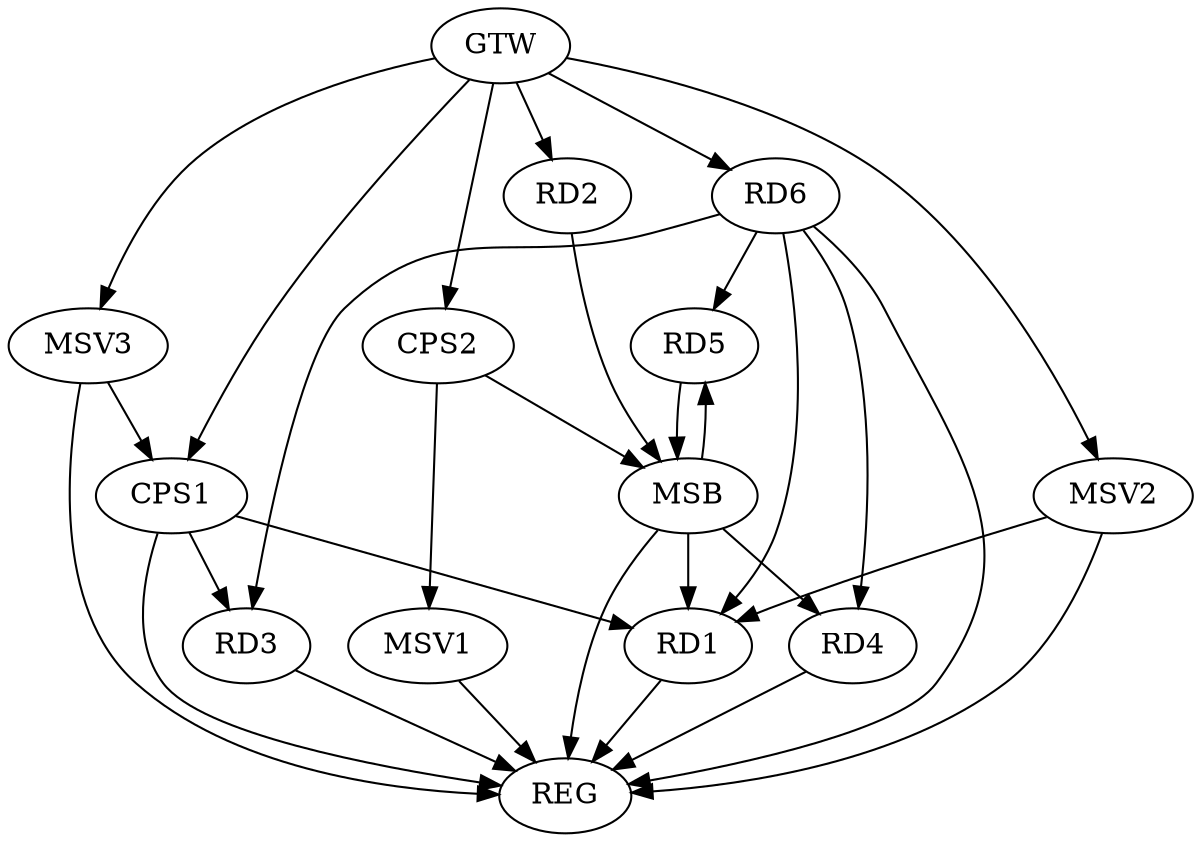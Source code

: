 strict digraph G {
  RD1 [ label="RD1" ];
  RD2 [ label="RD2" ];
  RD3 [ label="RD3" ];
  RD4 [ label="RD4" ];
  RD5 [ label="RD5" ];
  RD6 [ label="RD6" ];
  CPS1 [ label="CPS1" ];
  CPS2 [ label="CPS2" ];
  GTW [ label="GTW" ];
  REG [ label="REG" ];
  MSB [ label="MSB" ];
  MSV1 [ label="MSV1" ];
  MSV2 [ label="MSV2" ];
  MSV3 [ label="MSV3" ];
  RD6 -> RD1;
  CPS1 -> RD1;
  CPS1 -> RD3;
  GTW -> RD2;
  GTW -> RD6;
  GTW -> CPS1;
  GTW -> CPS2;
  RD1 -> REG;
  RD3 -> REG;
  RD4 -> REG;
  CPS1 -> REG;
  RD2 -> MSB;
  MSB -> RD1;
  MSB -> RD4;
  MSB -> REG;
  RD5 -> MSB;
  CPS2 -> MSB;
  MSB -> RD5;
  RD6 -> REG;
  RD6 -> RD3;
  RD6 -> RD5;
  RD6 -> RD4;
  CPS2 -> MSV1;
  MSV1 -> REG;
  MSV2 -> RD1;
  GTW -> MSV2;
  MSV2 -> REG;
  MSV3 -> CPS1;
  GTW -> MSV3;
  MSV3 -> REG;
}
